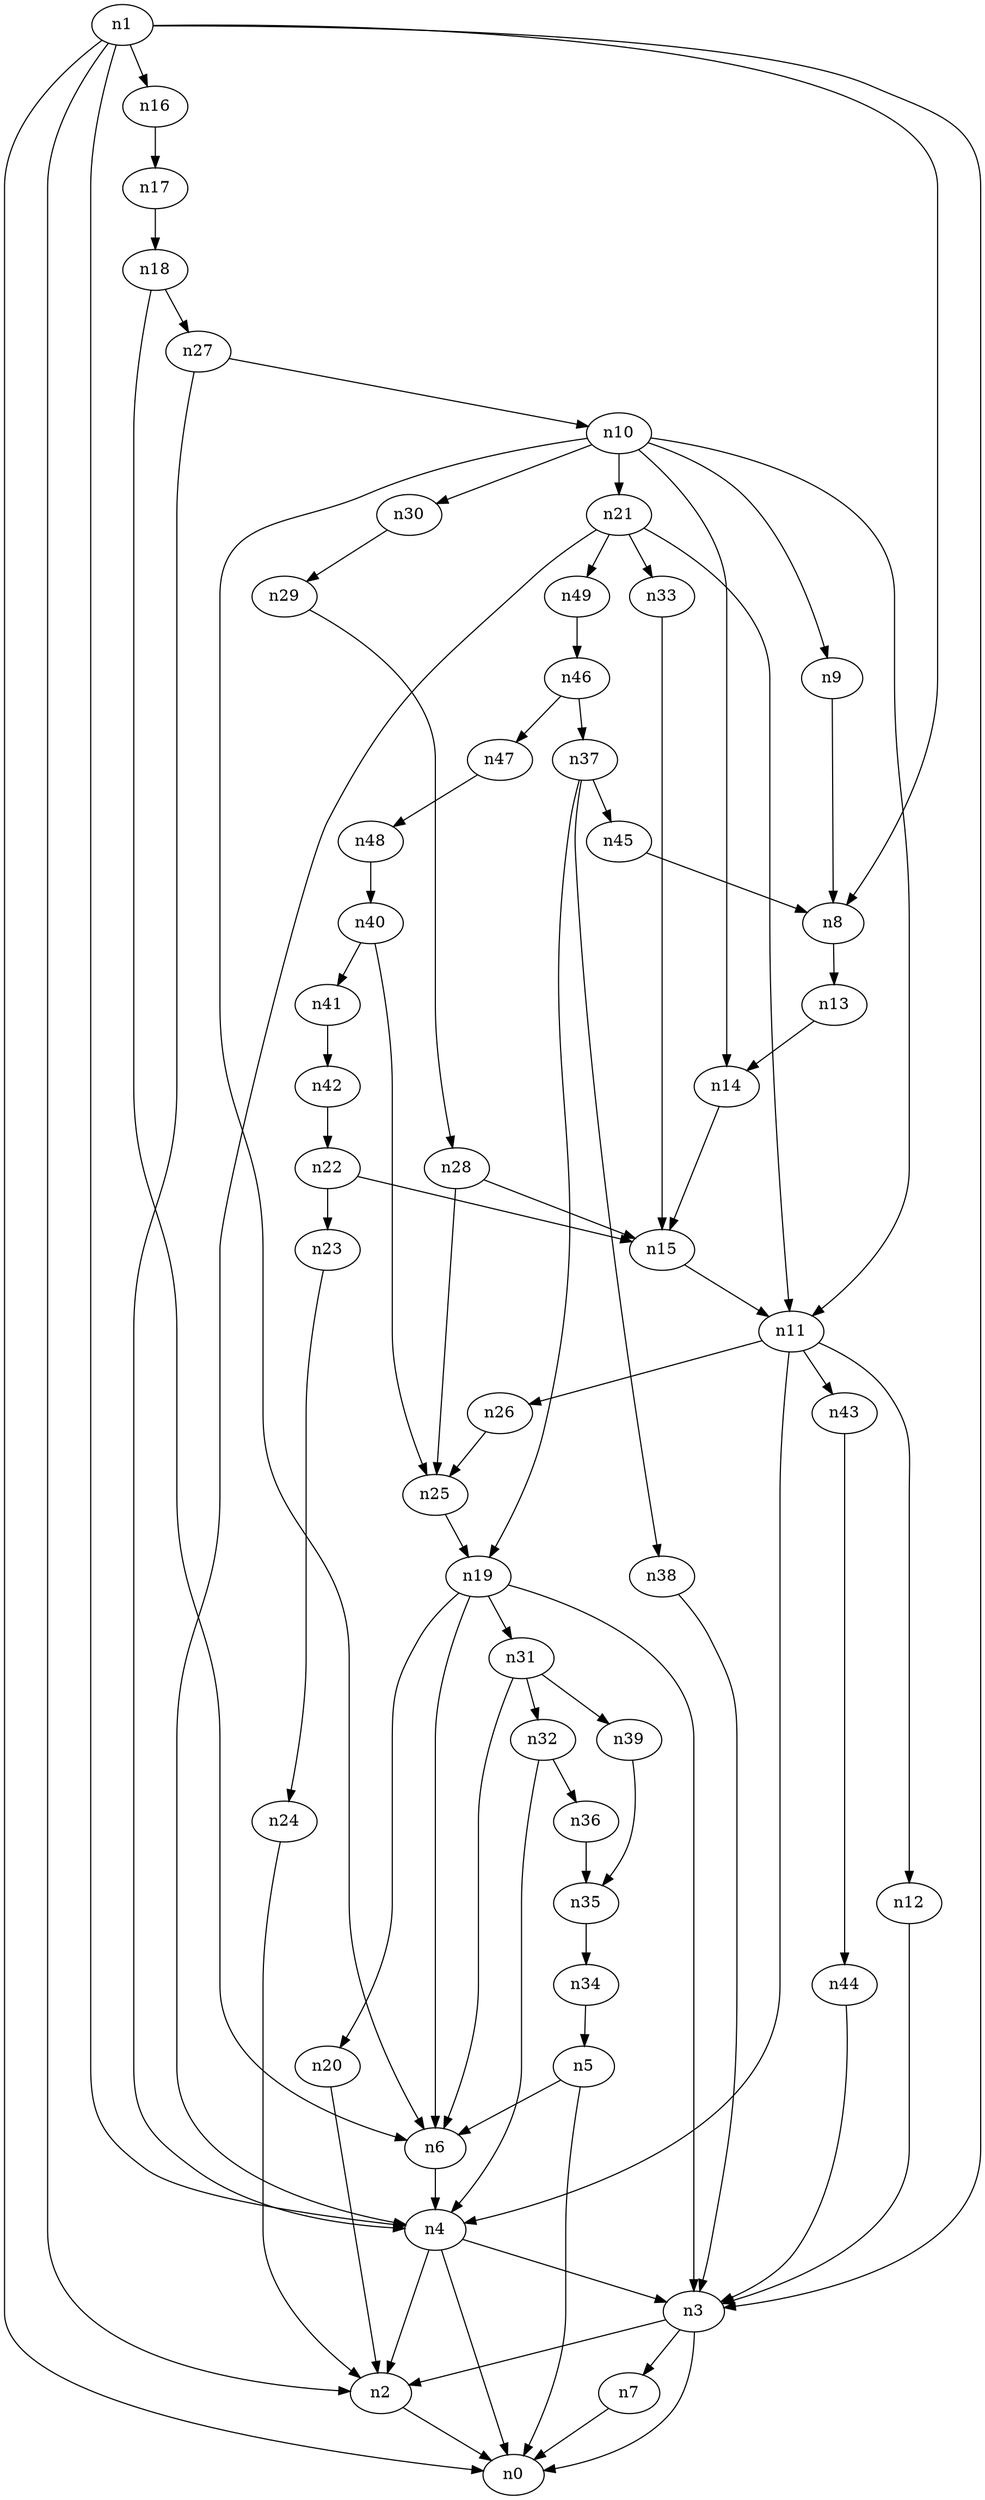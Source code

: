 digraph G {
	n1 -> n0	 [_graphml_id=e0];
	n1 -> n2	 [_graphml_id=e1];
	n1 -> n3	 [_graphml_id=e6];
	n1 -> n4	 [_graphml_id=e9];
	n1 -> n8	 [_graphml_id=e15];
	n1 -> n16	 [_graphml_id=e28];
	n2 -> n0	 [_graphml_id=e5];
	n3 -> n0	 [_graphml_id=e8];
	n3 -> n2	 [_graphml_id=e2];
	n3 -> n7	 [_graphml_id=e14];
	n4 -> n0	 [_graphml_id=e4];
	n4 -> n2	 [_graphml_id=e7];
	n4 -> n3	 [_graphml_id=e3];
	n5 -> n0	 [_graphml_id=e10];
	n5 -> n6	 [_graphml_id=e11];
	n6 -> n4	 [_graphml_id=e12];
	n7 -> n0	 [_graphml_id=e13];
	n8 -> n13	 [_graphml_id=e22];
	n9 -> n8	 [_graphml_id=e16];
	n10 -> n6	 [_graphml_id=e18];
	n10 -> n9	 [_graphml_id=e17];
	n10 -> n11	 [_graphml_id=e27];
	n10 -> n14	 [_graphml_id=e24];
	n10 -> n21	 [_graphml_id=e36];
	n10 -> n30	 [_graphml_id=e51];
	n11 -> n4	 [_graphml_id=e19];
	n11 -> n12	 [_graphml_id=e20];
	n11 -> n26	 [_graphml_id=e44];
	n11 -> n43	 [_graphml_id=e72];
	n12 -> n3	 [_graphml_id=e21];
	n13 -> n14	 [_graphml_id=e23];
	n14 -> n15	 [_graphml_id=e25];
	n15 -> n11	 [_graphml_id=e26];
	n16 -> n17	 [_graphml_id=e29];
	n17 -> n18	 [_graphml_id=e30];
	n18 -> n6	 [_graphml_id=e31];
	n18 -> n27	 [_graphml_id=e67];
	n19 -> n3	 [_graphml_id=e32];
	n19 -> n6	 [_graphml_id=e47];
	n19 -> n20	 [_graphml_id=e33];
	n19 -> n31	 [_graphml_id=e52];
	n20 -> n2	 [_graphml_id=e34];
	n21 -> n4	 [_graphml_id=e37];
	n21 -> n11	 [_graphml_id=e35];
	n21 -> n33	 [_graphml_id=e56];
	n21 -> n49	 [_graphml_id=e83];
	n22 -> n15	 [_graphml_id=e38];
	n22 -> n23	 [_graphml_id=e39];
	n23 -> n24	 [_graphml_id=e40];
	n24 -> n2	 [_graphml_id=e41];
	n25 -> n19	 [_graphml_id=e42];
	n26 -> n25	 [_graphml_id=e43];
	n27 -> n4	 [_graphml_id=e45];
	n27 -> n10	 [_graphml_id=e46];
	n28 -> n15	 [_graphml_id=e77];
	n28 -> n25	 [_graphml_id=e48];
	n29 -> n28	 [_graphml_id=e49];
	n30 -> n29	 [_graphml_id=e50];
	n31 -> n6	 [_graphml_id=e57];
	n31 -> n32	 [_graphml_id=e53];
	n31 -> n39	 [_graphml_id=e65];
	n32 -> n4	 [_graphml_id=e54];
	n32 -> n36	 [_graphml_id=e61];
	n33 -> n15	 [_graphml_id=e55];
	n34 -> n5	 [_graphml_id=e58];
	n35 -> n34	 [_graphml_id=e59];
	n36 -> n35	 [_graphml_id=e60];
	n37 -> n19	 [_graphml_id=e62];
	n37 -> n38	 [_graphml_id=e63];
	n37 -> n45	 [_graphml_id=e75];
	n38 -> n3	 [_graphml_id=e64];
	n39 -> n35	 [_graphml_id=e66];
	n40 -> n25	 [_graphml_id=e68];
	n40 -> n41	 [_graphml_id=e69];
	n41 -> n42	 [_graphml_id=e70];
	n42 -> n22	 [_graphml_id=e71];
	n43 -> n44	 [_graphml_id=e73];
	n44 -> n3	 [_graphml_id=e74];
	n45 -> n8	 [_graphml_id=e76];
	n46 -> n37	 [_graphml_id=e78];
	n46 -> n47	 [_graphml_id=e79];
	n47 -> n48	 [_graphml_id=e80];
	n48 -> n40	 [_graphml_id=e81];
	n49 -> n46	 [_graphml_id=e82];
}
